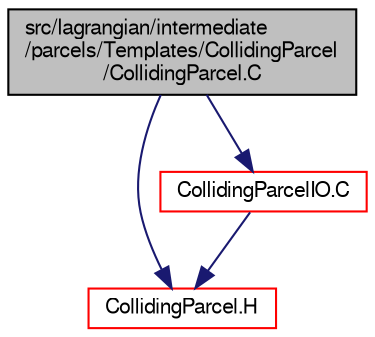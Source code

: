 digraph "src/lagrangian/intermediate/parcels/Templates/CollidingParcel/CollidingParcel.C"
{
  bgcolor="transparent";
  edge [fontname="FreeSans",fontsize="10",labelfontname="FreeSans",labelfontsize="10"];
  node [fontname="FreeSans",fontsize="10",shape=record];
  Node0 [label="src/lagrangian/intermediate\l/parcels/Templates/CollidingParcel\l/CollidingParcel.C",height=0.2,width=0.4,color="black", fillcolor="grey75", style="filled", fontcolor="black"];
  Node0 -> Node1 [color="midnightblue",fontsize="10",style="solid",fontname="FreeSans"];
  Node1 [label="CollidingParcel.H",height=0.2,width=0.4,color="red",URL="$a05396.html"];
  Node0 -> Node305 [color="midnightblue",fontsize="10",style="solid",fontname="FreeSans"];
  Node305 [label="CollidingParcelIO.C",height=0.2,width=0.4,color="red",URL="$a05402.html"];
  Node305 -> Node1 [color="midnightblue",fontsize="10",style="solid",fontname="FreeSans"];
}
